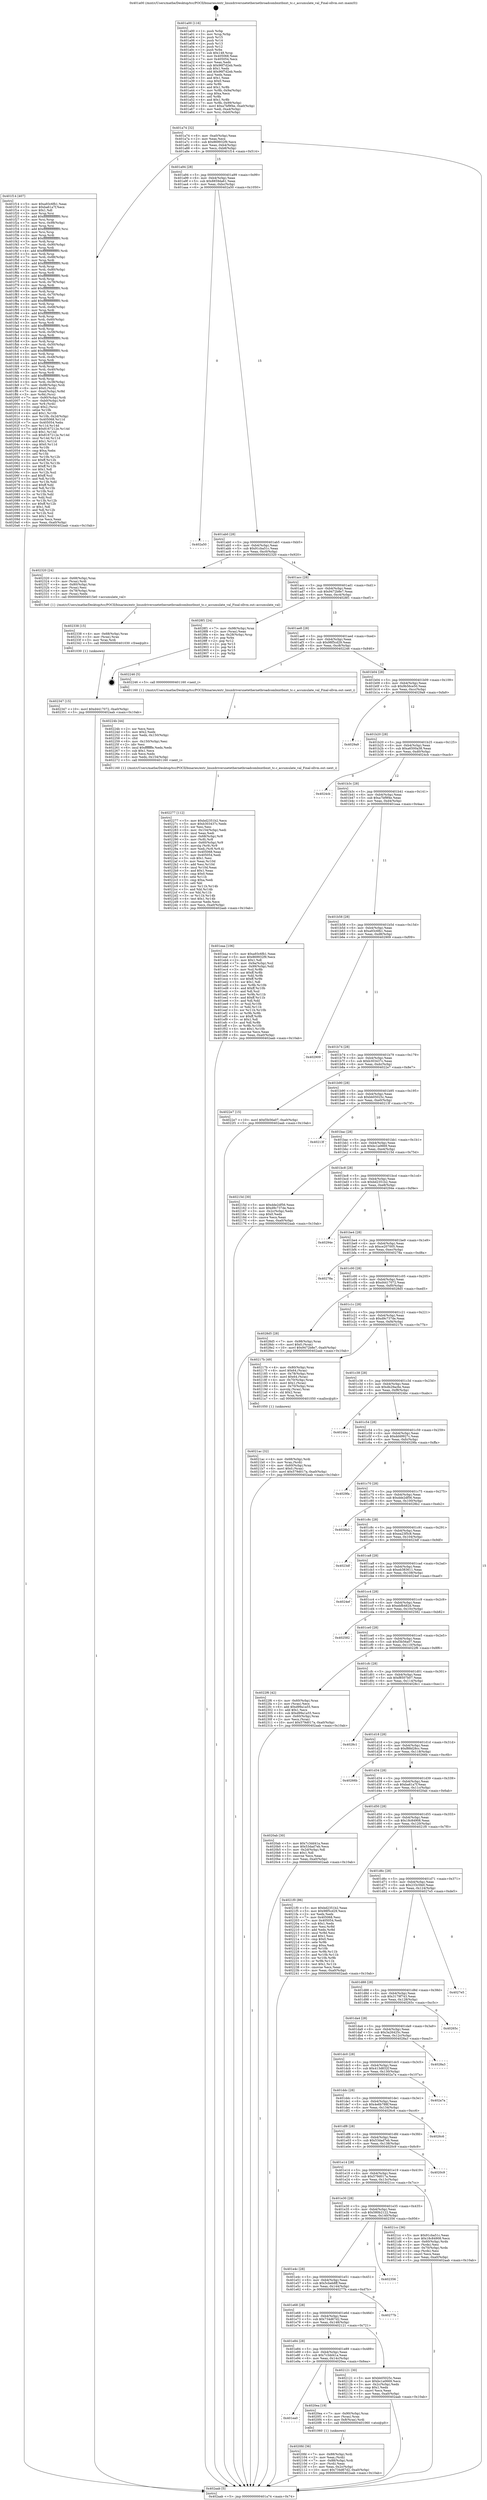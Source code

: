 digraph "0x401a00" {
  label = "0x401a00 (/mnt/c/Users/mathe/Desktop/tcc/POCII/binaries/extr_linuxdriversnetethernetbroadcombnxtbnxt_tc.c_accumulate_val_Final-ollvm.out::main(0))"
  labelloc = "t"
  node[shape=record]

  Entry [label="",width=0.3,height=0.3,shape=circle,fillcolor=black,style=filled]
  "0x401a74" [label="{
     0x401a74 [32]\l
     | [instrs]\l
     &nbsp;&nbsp;0x401a74 \<+6\>: mov -0xa0(%rbp),%eax\l
     &nbsp;&nbsp;0x401a7a \<+2\>: mov %eax,%ecx\l
     &nbsp;&nbsp;0x401a7c \<+6\>: sub $0x869932f9,%ecx\l
     &nbsp;&nbsp;0x401a82 \<+6\>: mov %eax,-0xb4(%rbp)\l
     &nbsp;&nbsp;0x401a88 \<+6\>: mov %ecx,-0xb8(%rbp)\l
     &nbsp;&nbsp;0x401a8e \<+6\>: je 0000000000401f14 \<main+0x514\>\l
  }"]
  "0x401f14" [label="{
     0x401f14 [407]\l
     | [instrs]\l
     &nbsp;&nbsp;0x401f14 \<+5\>: mov $0xa93c6fb1,%eax\l
     &nbsp;&nbsp;0x401f19 \<+5\>: mov $0xba61a7f,%ecx\l
     &nbsp;&nbsp;0x401f1e \<+2\>: mov $0x1,%dl\l
     &nbsp;&nbsp;0x401f20 \<+3\>: mov %rsp,%rsi\l
     &nbsp;&nbsp;0x401f23 \<+4\>: add $0xfffffffffffffff0,%rsi\l
     &nbsp;&nbsp;0x401f27 \<+3\>: mov %rsi,%rsp\l
     &nbsp;&nbsp;0x401f2a \<+7\>: mov %rsi,-0x98(%rbp)\l
     &nbsp;&nbsp;0x401f31 \<+3\>: mov %rsp,%rsi\l
     &nbsp;&nbsp;0x401f34 \<+4\>: add $0xfffffffffffffff0,%rsi\l
     &nbsp;&nbsp;0x401f38 \<+3\>: mov %rsi,%rsp\l
     &nbsp;&nbsp;0x401f3b \<+3\>: mov %rsp,%rdi\l
     &nbsp;&nbsp;0x401f3e \<+4\>: add $0xfffffffffffffff0,%rdi\l
     &nbsp;&nbsp;0x401f42 \<+3\>: mov %rdi,%rsp\l
     &nbsp;&nbsp;0x401f45 \<+7\>: mov %rdi,-0x90(%rbp)\l
     &nbsp;&nbsp;0x401f4c \<+3\>: mov %rsp,%rdi\l
     &nbsp;&nbsp;0x401f4f \<+4\>: add $0xfffffffffffffff0,%rdi\l
     &nbsp;&nbsp;0x401f53 \<+3\>: mov %rdi,%rsp\l
     &nbsp;&nbsp;0x401f56 \<+7\>: mov %rdi,-0x88(%rbp)\l
     &nbsp;&nbsp;0x401f5d \<+3\>: mov %rsp,%rdi\l
     &nbsp;&nbsp;0x401f60 \<+4\>: add $0xfffffffffffffff0,%rdi\l
     &nbsp;&nbsp;0x401f64 \<+3\>: mov %rdi,%rsp\l
     &nbsp;&nbsp;0x401f67 \<+4\>: mov %rdi,-0x80(%rbp)\l
     &nbsp;&nbsp;0x401f6b \<+3\>: mov %rsp,%rdi\l
     &nbsp;&nbsp;0x401f6e \<+4\>: add $0xfffffffffffffff0,%rdi\l
     &nbsp;&nbsp;0x401f72 \<+3\>: mov %rdi,%rsp\l
     &nbsp;&nbsp;0x401f75 \<+4\>: mov %rdi,-0x78(%rbp)\l
     &nbsp;&nbsp;0x401f79 \<+3\>: mov %rsp,%rdi\l
     &nbsp;&nbsp;0x401f7c \<+4\>: add $0xfffffffffffffff0,%rdi\l
     &nbsp;&nbsp;0x401f80 \<+3\>: mov %rdi,%rsp\l
     &nbsp;&nbsp;0x401f83 \<+4\>: mov %rdi,-0x70(%rbp)\l
     &nbsp;&nbsp;0x401f87 \<+3\>: mov %rsp,%rdi\l
     &nbsp;&nbsp;0x401f8a \<+4\>: add $0xfffffffffffffff0,%rdi\l
     &nbsp;&nbsp;0x401f8e \<+3\>: mov %rdi,%rsp\l
     &nbsp;&nbsp;0x401f91 \<+4\>: mov %rdi,-0x68(%rbp)\l
     &nbsp;&nbsp;0x401f95 \<+3\>: mov %rsp,%rdi\l
     &nbsp;&nbsp;0x401f98 \<+4\>: add $0xfffffffffffffff0,%rdi\l
     &nbsp;&nbsp;0x401f9c \<+3\>: mov %rdi,%rsp\l
     &nbsp;&nbsp;0x401f9f \<+4\>: mov %rdi,-0x60(%rbp)\l
     &nbsp;&nbsp;0x401fa3 \<+3\>: mov %rsp,%rdi\l
     &nbsp;&nbsp;0x401fa6 \<+4\>: add $0xfffffffffffffff0,%rdi\l
     &nbsp;&nbsp;0x401faa \<+3\>: mov %rdi,%rsp\l
     &nbsp;&nbsp;0x401fad \<+4\>: mov %rdi,-0x58(%rbp)\l
     &nbsp;&nbsp;0x401fb1 \<+3\>: mov %rsp,%rdi\l
     &nbsp;&nbsp;0x401fb4 \<+4\>: add $0xfffffffffffffff0,%rdi\l
     &nbsp;&nbsp;0x401fb8 \<+3\>: mov %rdi,%rsp\l
     &nbsp;&nbsp;0x401fbb \<+4\>: mov %rdi,-0x50(%rbp)\l
     &nbsp;&nbsp;0x401fbf \<+3\>: mov %rsp,%rdi\l
     &nbsp;&nbsp;0x401fc2 \<+4\>: add $0xfffffffffffffff0,%rdi\l
     &nbsp;&nbsp;0x401fc6 \<+3\>: mov %rdi,%rsp\l
     &nbsp;&nbsp;0x401fc9 \<+4\>: mov %rdi,-0x48(%rbp)\l
     &nbsp;&nbsp;0x401fcd \<+3\>: mov %rsp,%rdi\l
     &nbsp;&nbsp;0x401fd0 \<+4\>: add $0xfffffffffffffff0,%rdi\l
     &nbsp;&nbsp;0x401fd4 \<+3\>: mov %rdi,%rsp\l
     &nbsp;&nbsp;0x401fd7 \<+4\>: mov %rdi,-0x40(%rbp)\l
     &nbsp;&nbsp;0x401fdb \<+3\>: mov %rsp,%rdi\l
     &nbsp;&nbsp;0x401fde \<+4\>: add $0xfffffffffffffff0,%rdi\l
     &nbsp;&nbsp;0x401fe2 \<+3\>: mov %rdi,%rsp\l
     &nbsp;&nbsp;0x401fe5 \<+4\>: mov %rdi,-0x38(%rbp)\l
     &nbsp;&nbsp;0x401fe9 \<+7\>: mov -0x98(%rbp),%rdi\l
     &nbsp;&nbsp;0x401ff0 \<+6\>: movl $0x0,(%rdi)\l
     &nbsp;&nbsp;0x401ff6 \<+7\>: mov -0xa4(%rbp),%r8d\l
     &nbsp;&nbsp;0x401ffd \<+3\>: mov %r8d,(%rsi)\l
     &nbsp;&nbsp;0x402000 \<+7\>: mov -0x90(%rbp),%rdi\l
     &nbsp;&nbsp;0x402007 \<+7\>: mov -0xb0(%rbp),%r9\l
     &nbsp;&nbsp;0x40200e \<+3\>: mov %r9,(%rdi)\l
     &nbsp;&nbsp;0x402011 \<+3\>: cmpl $0x2,(%rsi)\l
     &nbsp;&nbsp;0x402014 \<+4\>: setne %r10b\l
     &nbsp;&nbsp;0x402018 \<+4\>: and $0x1,%r10b\l
     &nbsp;&nbsp;0x40201c \<+4\>: mov %r10b,-0x2d(%rbp)\l
     &nbsp;&nbsp;0x402020 \<+8\>: mov 0x405068,%r11d\l
     &nbsp;&nbsp;0x402028 \<+7\>: mov 0x405054,%ebx\l
     &nbsp;&nbsp;0x40202f \<+3\>: mov %r11d,%r14d\l
     &nbsp;&nbsp;0x402032 \<+7\>: add $0x8167212e,%r14d\l
     &nbsp;&nbsp;0x402039 \<+4\>: sub $0x1,%r14d\l
     &nbsp;&nbsp;0x40203d \<+7\>: sub $0x8167212e,%r14d\l
     &nbsp;&nbsp;0x402044 \<+4\>: imul %r14d,%r11d\l
     &nbsp;&nbsp;0x402048 \<+4\>: and $0x1,%r11d\l
     &nbsp;&nbsp;0x40204c \<+4\>: cmp $0x0,%r11d\l
     &nbsp;&nbsp;0x402050 \<+4\>: sete %r10b\l
     &nbsp;&nbsp;0x402054 \<+3\>: cmp $0xa,%ebx\l
     &nbsp;&nbsp;0x402057 \<+4\>: setl %r15b\l
     &nbsp;&nbsp;0x40205b \<+3\>: mov %r10b,%r12b\l
     &nbsp;&nbsp;0x40205e \<+4\>: xor $0xff,%r12b\l
     &nbsp;&nbsp;0x402062 \<+3\>: mov %r15b,%r13b\l
     &nbsp;&nbsp;0x402065 \<+4\>: xor $0xff,%r13b\l
     &nbsp;&nbsp;0x402069 \<+3\>: xor $0x1,%dl\l
     &nbsp;&nbsp;0x40206c \<+3\>: mov %r12b,%sil\l
     &nbsp;&nbsp;0x40206f \<+4\>: and $0xff,%sil\l
     &nbsp;&nbsp;0x402073 \<+3\>: and %dl,%r10b\l
     &nbsp;&nbsp;0x402076 \<+3\>: mov %r13b,%dil\l
     &nbsp;&nbsp;0x402079 \<+4\>: and $0xff,%dil\l
     &nbsp;&nbsp;0x40207d \<+3\>: and %dl,%r15b\l
     &nbsp;&nbsp;0x402080 \<+3\>: or %r10b,%sil\l
     &nbsp;&nbsp;0x402083 \<+3\>: or %r15b,%dil\l
     &nbsp;&nbsp;0x402086 \<+3\>: xor %dil,%sil\l
     &nbsp;&nbsp;0x402089 \<+3\>: or %r13b,%r12b\l
     &nbsp;&nbsp;0x40208c \<+4\>: xor $0xff,%r12b\l
     &nbsp;&nbsp;0x402090 \<+3\>: or $0x1,%dl\l
     &nbsp;&nbsp;0x402093 \<+3\>: and %dl,%r12b\l
     &nbsp;&nbsp;0x402096 \<+3\>: or %r12b,%sil\l
     &nbsp;&nbsp;0x402099 \<+4\>: test $0x1,%sil\l
     &nbsp;&nbsp;0x40209d \<+3\>: cmovne %ecx,%eax\l
     &nbsp;&nbsp;0x4020a0 \<+6\>: mov %eax,-0xa0(%rbp)\l
     &nbsp;&nbsp;0x4020a6 \<+5\>: jmp 0000000000402aab \<main+0x10ab\>\l
  }"]
  "0x401a94" [label="{
     0x401a94 [28]\l
     | [instrs]\l
     &nbsp;&nbsp;0x401a94 \<+5\>: jmp 0000000000401a99 \<main+0x99\>\l
     &nbsp;&nbsp;0x401a99 \<+6\>: mov -0xb4(%rbp),%eax\l
     &nbsp;&nbsp;0x401a9f \<+5\>: sub $0x8859da61,%eax\l
     &nbsp;&nbsp;0x401aa4 \<+6\>: mov %eax,-0xbc(%rbp)\l
     &nbsp;&nbsp;0x401aaa \<+6\>: je 0000000000402a50 \<main+0x1050\>\l
  }"]
  Exit [label="",width=0.3,height=0.3,shape=circle,fillcolor=black,style=filled,peripheries=2]
  "0x402a50" [label="{
     0x402a50\l
  }", style=dashed]
  "0x401ab0" [label="{
     0x401ab0 [28]\l
     | [instrs]\l
     &nbsp;&nbsp;0x401ab0 \<+5\>: jmp 0000000000401ab5 \<main+0xb5\>\l
     &nbsp;&nbsp;0x401ab5 \<+6\>: mov -0xb4(%rbp),%eax\l
     &nbsp;&nbsp;0x401abb \<+5\>: sub $0x91cba51c,%eax\l
     &nbsp;&nbsp;0x401ac0 \<+6\>: mov %eax,-0xc0(%rbp)\l
     &nbsp;&nbsp;0x401ac6 \<+6\>: je 0000000000402320 \<main+0x920\>\l
  }"]
  "0x402347" [label="{
     0x402347 [15]\l
     | [instrs]\l
     &nbsp;&nbsp;0x402347 \<+10\>: movl $0xd4417072,-0xa0(%rbp)\l
     &nbsp;&nbsp;0x402351 \<+5\>: jmp 0000000000402aab \<main+0x10ab\>\l
  }"]
  "0x402320" [label="{
     0x402320 [24]\l
     | [instrs]\l
     &nbsp;&nbsp;0x402320 \<+4\>: mov -0x68(%rbp),%rax\l
     &nbsp;&nbsp;0x402324 \<+3\>: mov (%rax),%rdi\l
     &nbsp;&nbsp;0x402327 \<+4\>: mov -0x80(%rbp),%rax\l
     &nbsp;&nbsp;0x40232b \<+2\>: mov (%rax),%esi\l
     &nbsp;&nbsp;0x40232d \<+4\>: mov -0x78(%rbp),%rax\l
     &nbsp;&nbsp;0x402331 \<+2\>: mov (%rax),%edx\l
     &nbsp;&nbsp;0x402333 \<+5\>: call 00000000004015e0 \<accumulate_val\>\l
     | [calls]\l
     &nbsp;&nbsp;0x4015e0 \{1\} (/mnt/c/Users/mathe/Desktop/tcc/POCII/binaries/extr_linuxdriversnetethernetbroadcombnxtbnxt_tc.c_accumulate_val_Final-ollvm.out::accumulate_val)\l
  }"]
  "0x401acc" [label="{
     0x401acc [28]\l
     | [instrs]\l
     &nbsp;&nbsp;0x401acc \<+5\>: jmp 0000000000401ad1 \<main+0xd1\>\l
     &nbsp;&nbsp;0x401ad1 \<+6\>: mov -0xb4(%rbp),%eax\l
     &nbsp;&nbsp;0x401ad7 \<+5\>: sub $0x9472b8e7,%eax\l
     &nbsp;&nbsp;0x401adc \<+6\>: mov %eax,-0xc4(%rbp)\l
     &nbsp;&nbsp;0x401ae2 \<+6\>: je 00000000004028f1 \<main+0xef1\>\l
  }"]
  "0x402338" [label="{
     0x402338 [15]\l
     | [instrs]\l
     &nbsp;&nbsp;0x402338 \<+4\>: mov -0x68(%rbp),%rax\l
     &nbsp;&nbsp;0x40233c \<+3\>: mov (%rax),%rax\l
     &nbsp;&nbsp;0x40233f \<+3\>: mov %rax,%rdi\l
     &nbsp;&nbsp;0x402342 \<+5\>: call 0000000000401030 \<free@plt\>\l
     | [calls]\l
     &nbsp;&nbsp;0x401030 \{1\} (unknown)\l
  }"]
  "0x4028f1" [label="{
     0x4028f1 [24]\l
     | [instrs]\l
     &nbsp;&nbsp;0x4028f1 \<+7\>: mov -0x98(%rbp),%rax\l
     &nbsp;&nbsp;0x4028f8 \<+2\>: mov (%rax),%eax\l
     &nbsp;&nbsp;0x4028fa \<+4\>: lea -0x28(%rbp),%rsp\l
     &nbsp;&nbsp;0x4028fe \<+1\>: pop %rbx\l
     &nbsp;&nbsp;0x4028ff \<+2\>: pop %r12\l
     &nbsp;&nbsp;0x402901 \<+2\>: pop %r13\l
     &nbsp;&nbsp;0x402903 \<+2\>: pop %r14\l
     &nbsp;&nbsp;0x402905 \<+2\>: pop %r15\l
     &nbsp;&nbsp;0x402907 \<+1\>: pop %rbp\l
     &nbsp;&nbsp;0x402908 \<+1\>: ret\l
  }"]
  "0x401ae8" [label="{
     0x401ae8 [28]\l
     | [instrs]\l
     &nbsp;&nbsp;0x401ae8 \<+5\>: jmp 0000000000401aed \<main+0xed\>\l
     &nbsp;&nbsp;0x401aed \<+6\>: mov -0xb4(%rbp),%eax\l
     &nbsp;&nbsp;0x401af3 \<+5\>: sub $0x98f5cd29,%eax\l
     &nbsp;&nbsp;0x401af8 \<+6\>: mov %eax,-0xc8(%rbp)\l
     &nbsp;&nbsp;0x401afe \<+6\>: je 0000000000402246 \<main+0x846\>\l
  }"]
  "0x402277" [label="{
     0x402277 [112]\l
     | [instrs]\l
     &nbsp;&nbsp;0x402277 \<+5\>: mov $0xbd2351b2,%ecx\l
     &nbsp;&nbsp;0x40227c \<+5\>: mov $0xb303437c,%edx\l
     &nbsp;&nbsp;0x402281 \<+2\>: xor %esi,%esi\l
     &nbsp;&nbsp;0x402283 \<+6\>: mov -0x154(%rbp),%edi\l
     &nbsp;&nbsp;0x402289 \<+3\>: imul %eax,%edi\l
     &nbsp;&nbsp;0x40228c \<+4\>: mov -0x68(%rbp),%r8\l
     &nbsp;&nbsp;0x402290 \<+3\>: mov (%r8),%r8\l
     &nbsp;&nbsp;0x402293 \<+4\>: mov -0x60(%rbp),%r9\l
     &nbsp;&nbsp;0x402297 \<+3\>: movslq (%r9),%r9\l
     &nbsp;&nbsp;0x40229a \<+4\>: mov %edi,(%r8,%r9,4)\l
     &nbsp;&nbsp;0x40229e \<+7\>: mov 0x405068,%eax\l
     &nbsp;&nbsp;0x4022a5 \<+7\>: mov 0x405054,%edi\l
     &nbsp;&nbsp;0x4022ac \<+3\>: sub $0x1,%esi\l
     &nbsp;&nbsp;0x4022af \<+3\>: mov %eax,%r10d\l
     &nbsp;&nbsp;0x4022b2 \<+3\>: add %esi,%r10d\l
     &nbsp;&nbsp;0x4022b5 \<+4\>: imul %r10d,%eax\l
     &nbsp;&nbsp;0x4022b9 \<+3\>: and $0x1,%eax\l
     &nbsp;&nbsp;0x4022bc \<+3\>: cmp $0x0,%eax\l
     &nbsp;&nbsp;0x4022bf \<+4\>: sete %r11b\l
     &nbsp;&nbsp;0x4022c3 \<+3\>: cmp $0xa,%edi\l
     &nbsp;&nbsp;0x4022c6 \<+3\>: setl %bl\l
     &nbsp;&nbsp;0x4022c9 \<+3\>: mov %r11b,%r14b\l
     &nbsp;&nbsp;0x4022cc \<+3\>: and %bl,%r14b\l
     &nbsp;&nbsp;0x4022cf \<+3\>: xor %bl,%r11b\l
     &nbsp;&nbsp;0x4022d2 \<+3\>: or %r11b,%r14b\l
     &nbsp;&nbsp;0x4022d5 \<+4\>: test $0x1,%r14b\l
     &nbsp;&nbsp;0x4022d9 \<+3\>: cmovne %edx,%ecx\l
     &nbsp;&nbsp;0x4022dc \<+6\>: mov %ecx,-0xa0(%rbp)\l
     &nbsp;&nbsp;0x4022e2 \<+5\>: jmp 0000000000402aab \<main+0x10ab\>\l
  }"]
  "0x402246" [label="{
     0x402246 [5]\l
     | [instrs]\l
     &nbsp;&nbsp;0x402246 \<+5\>: call 0000000000401160 \<next_i\>\l
     | [calls]\l
     &nbsp;&nbsp;0x401160 \{1\} (/mnt/c/Users/mathe/Desktop/tcc/POCII/binaries/extr_linuxdriversnetethernetbroadcombnxtbnxt_tc.c_accumulate_val_Final-ollvm.out::next_i)\l
  }"]
  "0x401b04" [label="{
     0x401b04 [28]\l
     | [instrs]\l
     &nbsp;&nbsp;0x401b04 \<+5\>: jmp 0000000000401b09 \<main+0x109\>\l
     &nbsp;&nbsp;0x401b09 \<+6\>: mov -0xb4(%rbp),%eax\l
     &nbsp;&nbsp;0x401b0f \<+5\>: sub $0x9b56ce50,%eax\l
     &nbsp;&nbsp;0x401b14 \<+6\>: mov %eax,-0xcc(%rbp)\l
     &nbsp;&nbsp;0x401b1a \<+6\>: je 00000000004029a9 \<main+0xfa9\>\l
  }"]
  "0x40224b" [label="{
     0x40224b [44]\l
     | [instrs]\l
     &nbsp;&nbsp;0x40224b \<+2\>: xor %ecx,%ecx\l
     &nbsp;&nbsp;0x40224d \<+5\>: mov $0x2,%edx\l
     &nbsp;&nbsp;0x402252 \<+6\>: mov %edx,-0x150(%rbp)\l
     &nbsp;&nbsp;0x402258 \<+1\>: cltd\l
     &nbsp;&nbsp;0x402259 \<+6\>: mov -0x150(%rbp),%esi\l
     &nbsp;&nbsp;0x40225f \<+2\>: idiv %esi\l
     &nbsp;&nbsp;0x402261 \<+6\>: imul $0xfffffffe,%edx,%edx\l
     &nbsp;&nbsp;0x402267 \<+3\>: sub $0x1,%ecx\l
     &nbsp;&nbsp;0x40226a \<+2\>: sub %ecx,%edx\l
     &nbsp;&nbsp;0x40226c \<+6\>: mov %edx,-0x154(%rbp)\l
     &nbsp;&nbsp;0x402272 \<+5\>: call 0000000000401160 \<next_i\>\l
     | [calls]\l
     &nbsp;&nbsp;0x401160 \{1\} (/mnt/c/Users/mathe/Desktop/tcc/POCII/binaries/extr_linuxdriversnetethernetbroadcombnxtbnxt_tc.c_accumulate_val_Final-ollvm.out::next_i)\l
  }"]
  "0x4029a9" [label="{
     0x4029a9\l
  }", style=dashed]
  "0x401b20" [label="{
     0x401b20 [28]\l
     | [instrs]\l
     &nbsp;&nbsp;0x401b20 \<+5\>: jmp 0000000000401b25 \<main+0x125\>\l
     &nbsp;&nbsp;0x401b25 \<+6\>: mov -0xb4(%rbp),%eax\l
     &nbsp;&nbsp;0x401b2b \<+5\>: sub $0xa6500a38,%eax\l
     &nbsp;&nbsp;0x401b30 \<+6\>: mov %eax,-0xd0(%rbp)\l
     &nbsp;&nbsp;0x401b36 \<+6\>: je 00000000004024cb \<main+0xacb\>\l
  }"]
  "0x4021ac" [label="{
     0x4021ac [32]\l
     | [instrs]\l
     &nbsp;&nbsp;0x4021ac \<+4\>: mov -0x68(%rbp),%rdi\l
     &nbsp;&nbsp;0x4021b0 \<+3\>: mov %rax,(%rdi)\l
     &nbsp;&nbsp;0x4021b3 \<+4\>: mov -0x60(%rbp),%rax\l
     &nbsp;&nbsp;0x4021b7 \<+6\>: movl $0x0,(%rax)\l
     &nbsp;&nbsp;0x4021bd \<+10\>: movl $0x579d017a,-0xa0(%rbp)\l
     &nbsp;&nbsp;0x4021c7 \<+5\>: jmp 0000000000402aab \<main+0x10ab\>\l
  }"]
  "0x4024cb" [label="{
     0x4024cb\l
  }", style=dashed]
  "0x401b3c" [label="{
     0x401b3c [28]\l
     | [instrs]\l
     &nbsp;&nbsp;0x401b3c \<+5\>: jmp 0000000000401b41 \<main+0x141\>\l
     &nbsp;&nbsp;0x401b41 \<+6\>: mov -0xb4(%rbp),%eax\l
     &nbsp;&nbsp;0x401b47 \<+5\>: sub $0xa7bf9f4e,%eax\l
     &nbsp;&nbsp;0x401b4c \<+6\>: mov %eax,-0xd4(%rbp)\l
     &nbsp;&nbsp;0x401b52 \<+6\>: je 0000000000401eaa \<main+0x4aa\>\l
  }"]
  "0x4020fd" [label="{
     0x4020fd [36]\l
     | [instrs]\l
     &nbsp;&nbsp;0x4020fd \<+7\>: mov -0x88(%rbp),%rdi\l
     &nbsp;&nbsp;0x402104 \<+2\>: mov %eax,(%rdi)\l
     &nbsp;&nbsp;0x402106 \<+7\>: mov -0x88(%rbp),%rdi\l
     &nbsp;&nbsp;0x40210d \<+2\>: mov (%rdi),%eax\l
     &nbsp;&nbsp;0x40210f \<+3\>: mov %eax,-0x2c(%rbp)\l
     &nbsp;&nbsp;0x402112 \<+10\>: movl $0x734d67d2,-0xa0(%rbp)\l
     &nbsp;&nbsp;0x40211c \<+5\>: jmp 0000000000402aab \<main+0x10ab\>\l
  }"]
  "0x401eaa" [label="{
     0x401eaa [106]\l
     | [instrs]\l
     &nbsp;&nbsp;0x401eaa \<+5\>: mov $0xa93c6fb1,%eax\l
     &nbsp;&nbsp;0x401eaf \<+5\>: mov $0x869932f9,%ecx\l
     &nbsp;&nbsp;0x401eb4 \<+2\>: mov $0x1,%dl\l
     &nbsp;&nbsp;0x401eb6 \<+7\>: mov -0x9a(%rbp),%sil\l
     &nbsp;&nbsp;0x401ebd \<+7\>: mov -0x99(%rbp),%dil\l
     &nbsp;&nbsp;0x401ec4 \<+3\>: mov %sil,%r8b\l
     &nbsp;&nbsp;0x401ec7 \<+4\>: xor $0xff,%r8b\l
     &nbsp;&nbsp;0x401ecb \<+3\>: mov %dil,%r9b\l
     &nbsp;&nbsp;0x401ece \<+4\>: xor $0xff,%r9b\l
     &nbsp;&nbsp;0x401ed2 \<+3\>: xor $0x1,%dl\l
     &nbsp;&nbsp;0x401ed5 \<+3\>: mov %r8b,%r10b\l
     &nbsp;&nbsp;0x401ed8 \<+4\>: and $0xff,%r10b\l
     &nbsp;&nbsp;0x401edc \<+3\>: and %dl,%sil\l
     &nbsp;&nbsp;0x401edf \<+3\>: mov %r9b,%r11b\l
     &nbsp;&nbsp;0x401ee2 \<+4\>: and $0xff,%r11b\l
     &nbsp;&nbsp;0x401ee6 \<+3\>: and %dl,%dil\l
     &nbsp;&nbsp;0x401ee9 \<+3\>: or %sil,%r10b\l
     &nbsp;&nbsp;0x401eec \<+3\>: or %dil,%r11b\l
     &nbsp;&nbsp;0x401eef \<+3\>: xor %r11b,%r10b\l
     &nbsp;&nbsp;0x401ef2 \<+3\>: or %r9b,%r8b\l
     &nbsp;&nbsp;0x401ef5 \<+4\>: xor $0xff,%r8b\l
     &nbsp;&nbsp;0x401ef9 \<+3\>: or $0x1,%dl\l
     &nbsp;&nbsp;0x401efc \<+3\>: and %dl,%r8b\l
     &nbsp;&nbsp;0x401eff \<+3\>: or %r8b,%r10b\l
     &nbsp;&nbsp;0x401f02 \<+4\>: test $0x1,%r10b\l
     &nbsp;&nbsp;0x401f06 \<+3\>: cmovne %ecx,%eax\l
     &nbsp;&nbsp;0x401f09 \<+6\>: mov %eax,-0xa0(%rbp)\l
     &nbsp;&nbsp;0x401f0f \<+5\>: jmp 0000000000402aab \<main+0x10ab\>\l
  }"]
  "0x401b58" [label="{
     0x401b58 [28]\l
     | [instrs]\l
     &nbsp;&nbsp;0x401b58 \<+5\>: jmp 0000000000401b5d \<main+0x15d\>\l
     &nbsp;&nbsp;0x401b5d \<+6\>: mov -0xb4(%rbp),%eax\l
     &nbsp;&nbsp;0x401b63 \<+5\>: sub $0xa93c6fb1,%eax\l
     &nbsp;&nbsp;0x401b68 \<+6\>: mov %eax,-0xd8(%rbp)\l
     &nbsp;&nbsp;0x401b6e \<+6\>: je 0000000000402909 \<main+0xf09\>\l
  }"]
  "0x402aab" [label="{
     0x402aab [5]\l
     | [instrs]\l
     &nbsp;&nbsp;0x402aab \<+5\>: jmp 0000000000401a74 \<main+0x74\>\l
  }"]
  "0x401a00" [label="{
     0x401a00 [116]\l
     | [instrs]\l
     &nbsp;&nbsp;0x401a00 \<+1\>: push %rbp\l
     &nbsp;&nbsp;0x401a01 \<+3\>: mov %rsp,%rbp\l
     &nbsp;&nbsp;0x401a04 \<+2\>: push %r15\l
     &nbsp;&nbsp;0x401a06 \<+2\>: push %r14\l
     &nbsp;&nbsp;0x401a08 \<+2\>: push %r13\l
     &nbsp;&nbsp;0x401a0a \<+2\>: push %r12\l
     &nbsp;&nbsp;0x401a0c \<+1\>: push %rbx\l
     &nbsp;&nbsp;0x401a0d \<+7\>: sub $0x148,%rsp\l
     &nbsp;&nbsp;0x401a14 \<+7\>: mov 0x405068,%eax\l
     &nbsp;&nbsp;0x401a1b \<+7\>: mov 0x405054,%ecx\l
     &nbsp;&nbsp;0x401a22 \<+2\>: mov %eax,%edx\l
     &nbsp;&nbsp;0x401a24 \<+6\>: sub $0x96f7d2eb,%edx\l
     &nbsp;&nbsp;0x401a2a \<+3\>: sub $0x1,%edx\l
     &nbsp;&nbsp;0x401a2d \<+6\>: add $0x96f7d2eb,%edx\l
     &nbsp;&nbsp;0x401a33 \<+3\>: imul %edx,%eax\l
     &nbsp;&nbsp;0x401a36 \<+3\>: and $0x1,%eax\l
     &nbsp;&nbsp;0x401a39 \<+3\>: cmp $0x0,%eax\l
     &nbsp;&nbsp;0x401a3c \<+4\>: sete %r8b\l
     &nbsp;&nbsp;0x401a40 \<+4\>: and $0x1,%r8b\l
     &nbsp;&nbsp;0x401a44 \<+7\>: mov %r8b,-0x9a(%rbp)\l
     &nbsp;&nbsp;0x401a4b \<+3\>: cmp $0xa,%ecx\l
     &nbsp;&nbsp;0x401a4e \<+4\>: setl %r8b\l
     &nbsp;&nbsp;0x401a52 \<+4\>: and $0x1,%r8b\l
     &nbsp;&nbsp;0x401a56 \<+7\>: mov %r8b,-0x99(%rbp)\l
     &nbsp;&nbsp;0x401a5d \<+10\>: movl $0xa7bf9f4e,-0xa0(%rbp)\l
     &nbsp;&nbsp;0x401a67 \<+6\>: mov %edi,-0xa4(%rbp)\l
     &nbsp;&nbsp;0x401a6d \<+7\>: mov %rsi,-0xb0(%rbp)\l
  }"]
  "0x401ea0" [label="{
     0x401ea0\l
  }", style=dashed]
  "0x4020ea" [label="{
     0x4020ea [19]\l
     | [instrs]\l
     &nbsp;&nbsp;0x4020ea \<+7\>: mov -0x90(%rbp),%rax\l
     &nbsp;&nbsp;0x4020f1 \<+3\>: mov (%rax),%rax\l
     &nbsp;&nbsp;0x4020f4 \<+4\>: mov 0x8(%rax),%rdi\l
     &nbsp;&nbsp;0x4020f8 \<+5\>: call 0000000000401060 \<atoi@plt\>\l
     | [calls]\l
     &nbsp;&nbsp;0x401060 \{1\} (unknown)\l
  }"]
  "0x402909" [label="{
     0x402909\l
  }", style=dashed]
  "0x401b74" [label="{
     0x401b74 [28]\l
     | [instrs]\l
     &nbsp;&nbsp;0x401b74 \<+5\>: jmp 0000000000401b79 \<main+0x179\>\l
     &nbsp;&nbsp;0x401b79 \<+6\>: mov -0xb4(%rbp),%eax\l
     &nbsp;&nbsp;0x401b7f \<+5\>: sub $0xb303437c,%eax\l
     &nbsp;&nbsp;0x401b84 \<+6\>: mov %eax,-0xdc(%rbp)\l
     &nbsp;&nbsp;0x401b8a \<+6\>: je 00000000004022e7 \<main+0x8e7\>\l
  }"]
  "0x401e84" [label="{
     0x401e84 [28]\l
     | [instrs]\l
     &nbsp;&nbsp;0x401e84 \<+5\>: jmp 0000000000401e89 \<main+0x489\>\l
     &nbsp;&nbsp;0x401e89 \<+6\>: mov -0xb4(%rbp),%eax\l
     &nbsp;&nbsp;0x401e8f \<+5\>: sub $0x7c3dd41a,%eax\l
     &nbsp;&nbsp;0x401e94 \<+6\>: mov %eax,-0x14c(%rbp)\l
     &nbsp;&nbsp;0x401e9a \<+6\>: je 00000000004020ea \<main+0x6ea\>\l
  }"]
  "0x4022e7" [label="{
     0x4022e7 [15]\l
     | [instrs]\l
     &nbsp;&nbsp;0x4022e7 \<+10\>: movl $0xf3b56a07,-0xa0(%rbp)\l
     &nbsp;&nbsp;0x4022f1 \<+5\>: jmp 0000000000402aab \<main+0x10ab\>\l
  }"]
  "0x401b90" [label="{
     0x401b90 [28]\l
     | [instrs]\l
     &nbsp;&nbsp;0x401b90 \<+5\>: jmp 0000000000401b95 \<main+0x195\>\l
     &nbsp;&nbsp;0x401b95 \<+6\>: mov -0xb4(%rbp),%eax\l
     &nbsp;&nbsp;0x401b9b \<+5\>: sub $0xbb05025c,%eax\l
     &nbsp;&nbsp;0x401ba0 \<+6\>: mov %eax,-0xe0(%rbp)\l
     &nbsp;&nbsp;0x401ba6 \<+6\>: je 000000000040213f \<main+0x73f\>\l
  }"]
  "0x402121" [label="{
     0x402121 [30]\l
     | [instrs]\l
     &nbsp;&nbsp;0x402121 \<+5\>: mov $0xbb05025c,%eax\l
     &nbsp;&nbsp;0x402126 \<+5\>: mov $0xbc1a0669,%ecx\l
     &nbsp;&nbsp;0x40212b \<+3\>: mov -0x2c(%rbp),%edx\l
     &nbsp;&nbsp;0x40212e \<+3\>: cmp $0x1,%edx\l
     &nbsp;&nbsp;0x402131 \<+3\>: cmovl %ecx,%eax\l
     &nbsp;&nbsp;0x402134 \<+6\>: mov %eax,-0xa0(%rbp)\l
     &nbsp;&nbsp;0x40213a \<+5\>: jmp 0000000000402aab \<main+0x10ab\>\l
  }"]
  "0x40213f" [label="{
     0x40213f\l
  }", style=dashed]
  "0x401bac" [label="{
     0x401bac [28]\l
     | [instrs]\l
     &nbsp;&nbsp;0x401bac \<+5\>: jmp 0000000000401bb1 \<main+0x1b1\>\l
     &nbsp;&nbsp;0x401bb1 \<+6\>: mov -0xb4(%rbp),%eax\l
     &nbsp;&nbsp;0x401bb7 \<+5\>: sub $0xbc1a0669,%eax\l
     &nbsp;&nbsp;0x401bbc \<+6\>: mov %eax,-0xe4(%rbp)\l
     &nbsp;&nbsp;0x401bc2 \<+6\>: je 000000000040215d \<main+0x75d\>\l
  }"]
  "0x401e68" [label="{
     0x401e68 [28]\l
     | [instrs]\l
     &nbsp;&nbsp;0x401e68 \<+5\>: jmp 0000000000401e6d \<main+0x46d\>\l
     &nbsp;&nbsp;0x401e6d \<+6\>: mov -0xb4(%rbp),%eax\l
     &nbsp;&nbsp;0x401e73 \<+5\>: sub $0x734d67d2,%eax\l
     &nbsp;&nbsp;0x401e78 \<+6\>: mov %eax,-0x148(%rbp)\l
     &nbsp;&nbsp;0x401e7e \<+6\>: je 0000000000402121 \<main+0x721\>\l
  }"]
  "0x40215d" [label="{
     0x40215d [30]\l
     | [instrs]\l
     &nbsp;&nbsp;0x40215d \<+5\>: mov $0xdde2df56,%eax\l
     &nbsp;&nbsp;0x402162 \<+5\>: mov $0xd9c737de,%ecx\l
     &nbsp;&nbsp;0x402167 \<+3\>: mov -0x2c(%rbp),%edx\l
     &nbsp;&nbsp;0x40216a \<+3\>: cmp $0x0,%edx\l
     &nbsp;&nbsp;0x40216d \<+3\>: cmove %ecx,%eax\l
     &nbsp;&nbsp;0x402170 \<+6\>: mov %eax,-0xa0(%rbp)\l
     &nbsp;&nbsp;0x402176 \<+5\>: jmp 0000000000402aab \<main+0x10ab\>\l
  }"]
  "0x401bc8" [label="{
     0x401bc8 [28]\l
     | [instrs]\l
     &nbsp;&nbsp;0x401bc8 \<+5\>: jmp 0000000000401bcd \<main+0x1cd\>\l
     &nbsp;&nbsp;0x401bcd \<+6\>: mov -0xb4(%rbp),%eax\l
     &nbsp;&nbsp;0x401bd3 \<+5\>: sub $0xbd2351b2,%eax\l
     &nbsp;&nbsp;0x401bd8 \<+6\>: mov %eax,-0xe8(%rbp)\l
     &nbsp;&nbsp;0x401bde \<+6\>: je 000000000040294e \<main+0xf4e\>\l
  }"]
  "0x40277b" [label="{
     0x40277b\l
  }", style=dashed]
  "0x40294e" [label="{
     0x40294e\l
  }", style=dashed]
  "0x401be4" [label="{
     0x401be4 [28]\l
     | [instrs]\l
     &nbsp;&nbsp;0x401be4 \<+5\>: jmp 0000000000401be9 \<main+0x1e9\>\l
     &nbsp;&nbsp;0x401be9 \<+6\>: mov -0xb4(%rbp),%eax\l
     &nbsp;&nbsp;0x401bef \<+5\>: sub $0xce207005,%eax\l
     &nbsp;&nbsp;0x401bf4 \<+6\>: mov %eax,-0xec(%rbp)\l
     &nbsp;&nbsp;0x401bfa \<+6\>: je 000000000040278a \<main+0xd8a\>\l
  }"]
  "0x401e4c" [label="{
     0x401e4c [28]\l
     | [instrs]\l
     &nbsp;&nbsp;0x401e4c \<+5\>: jmp 0000000000401e51 \<main+0x451\>\l
     &nbsp;&nbsp;0x401e51 \<+6\>: mov -0xb4(%rbp),%eax\l
     &nbsp;&nbsp;0x401e57 \<+5\>: sub $0x5cbeb8ff,%eax\l
     &nbsp;&nbsp;0x401e5c \<+6\>: mov %eax,-0x144(%rbp)\l
     &nbsp;&nbsp;0x401e62 \<+6\>: je 000000000040277b \<main+0xd7b\>\l
  }"]
  "0x40278a" [label="{
     0x40278a\l
  }", style=dashed]
  "0x401c00" [label="{
     0x401c00 [28]\l
     | [instrs]\l
     &nbsp;&nbsp;0x401c00 \<+5\>: jmp 0000000000401c05 \<main+0x205\>\l
     &nbsp;&nbsp;0x401c05 \<+6\>: mov -0xb4(%rbp),%eax\l
     &nbsp;&nbsp;0x401c0b \<+5\>: sub $0xd4417072,%eax\l
     &nbsp;&nbsp;0x401c10 \<+6\>: mov %eax,-0xf0(%rbp)\l
     &nbsp;&nbsp;0x401c16 \<+6\>: je 00000000004028d5 \<main+0xed5\>\l
  }"]
  "0x402356" [label="{
     0x402356\l
  }", style=dashed]
  "0x4028d5" [label="{
     0x4028d5 [28]\l
     | [instrs]\l
     &nbsp;&nbsp;0x4028d5 \<+7\>: mov -0x98(%rbp),%rax\l
     &nbsp;&nbsp;0x4028dc \<+6\>: movl $0x0,(%rax)\l
     &nbsp;&nbsp;0x4028e2 \<+10\>: movl $0x9472b8e7,-0xa0(%rbp)\l
     &nbsp;&nbsp;0x4028ec \<+5\>: jmp 0000000000402aab \<main+0x10ab\>\l
  }"]
  "0x401c1c" [label="{
     0x401c1c [28]\l
     | [instrs]\l
     &nbsp;&nbsp;0x401c1c \<+5\>: jmp 0000000000401c21 \<main+0x221\>\l
     &nbsp;&nbsp;0x401c21 \<+6\>: mov -0xb4(%rbp),%eax\l
     &nbsp;&nbsp;0x401c27 \<+5\>: sub $0xd9c737de,%eax\l
     &nbsp;&nbsp;0x401c2c \<+6\>: mov %eax,-0xf4(%rbp)\l
     &nbsp;&nbsp;0x401c32 \<+6\>: je 000000000040217b \<main+0x77b\>\l
  }"]
  "0x401e30" [label="{
     0x401e30 [28]\l
     | [instrs]\l
     &nbsp;&nbsp;0x401e30 \<+5\>: jmp 0000000000401e35 \<main+0x435\>\l
     &nbsp;&nbsp;0x401e35 \<+6\>: mov -0xb4(%rbp),%eax\l
     &nbsp;&nbsp;0x401e3b \<+5\>: sub $0x580b2122,%eax\l
     &nbsp;&nbsp;0x401e40 \<+6\>: mov %eax,-0x140(%rbp)\l
     &nbsp;&nbsp;0x401e46 \<+6\>: je 0000000000402356 \<main+0x956\>\l
  }"]
  "0x40217b" [label="{
     0x40217b [49]\l
     | [instrs]\l
     &nbsp;&nbsp;0x40217b \<+4\>: mov -0x80(%rbp),%rax\l
     &nbsp;&nbsp;0x40217f \<+6\>: movl $0x64,(%rax)\l
     &nbsp;&nbsp;0x402185 \<+4\>: mov -0x78(%rbp),%rax\l
     &nbsp;&nbsp;0x402189 \<+6\>: movl $0x64,(%rax)\l
     &nbsp;&nbsp;0x40218f \<+4\>: mov -0x70(%rbp),%rax\l
     &nbsp;&nbsp;0x402193 \<+6\>: movl $0x1,(%rax)\l
     &nbsp;&nbsp;0x402199 \<+4\>: mov -0x70(%rbp),%rax\l
     &nbsp;&nbsp;0x40219d \<+3\>: movslq (%rax),%rax\l
     &nbsp;&nbsp;0x4021a0 \<+4\>: shl $0x2,%rax\l
     &nbsp;&nbsp;0x4021a4 \<+3\>: mov %rax,%rdi\l
     &nbsp;&nbsp;0x4021a7 \<+5\>: call 0000000000401050 \<malloc@plt\>\l
     | [calls]\l
     &nbsp;&nbsp;0x401050 \{1\} (unknown)\l
  }"]
  "0x401c38" [label="{
     0x401c38 [28]\l
     | [instrs]\l
     &nbsp;&nbsp;0x401c38 \<+5\>: jmp 0000000000401c3d \<main+0x23d\>\l
     &nbsp;&nbsp;0x401c3d \<+6\>: mov -0xb4(%rbp),%eax\l
     &nbsp;&nbsp;0x401c43 \<+5\>: sub $0xdb29ac6e,%eax\l
     &nbsp;&nbsp;0x401c48 \<+6\>: mov %eax,-0xf8(%rbp)\l
     &nbsp;&nbsp;0x401c4e \<+6\>: je 00000000004024bc \<main+0xabc\>\l
  }"]
  "0x4021cc" [label="{
     0x4021cc [36]\l
     | [instrs]\l
     &nbsp;&nbsp;0x4021cc \<+5\>: mov $0x91cba51c,%eax\l
     &nbsp;&nbsp;0x4021d1 \<+5\>: mov $0x18c84908,%ecx\l
     &nbsp;&nbsp;0x4021d6 \<+4\>: mov -0x60(%rbp),%rdx\l
     &nbsp;&nbsp;0x4021da \<+2\>: mov (%rdx),%esi\l
     &nbsp;&nbsp;0x4021dc \<+4\>: mov -0x70(%rbp),%rdx\l
     &nbsp;&nbsp;0x4021e0 \<+2\>: cmp (%rdx),%esi\l
     &nbsp;&nbsp;0x4021e2 \<+3\>: cmovl %ecx,%eax\l
     &nbsp;&nbsp;0x4021e5 \<+6\>: mov %eax,-0xa0(%rbp)\l
     &nbsp;&nbsp;0x4021eb \<+5\>: jmp 0000000000402aab \<main+0x10ab\>\l
  }"]
  "0x4024bc" [label="{
     0x4024bc\l
  }", style=dashed]
  "0x401c54" [label="{
     0x401c54 [28]\l
     | [instrs]\l
     &nbsp;&nbsp;0x401c54 \<+5\>: jmp 0000000000401c59 \<main+0x259\>\l
     &nbsp;&nbsp;0x401c59 \<+6\>: mov -0xb4(%rbp),%eax\l
     &nbsp;&nbsp;0x401c5f \<+5\>: sub $0xdd49927c,%eax\l
     &nbsp;&nbsp;0x401c64 \<+6\>: mov %eax,-0xfc(%rbp)\l
     &nbsp;&nbsp;0x401c6a \<+6\>: je 00000000004029fa \<main+0xffa\>\l
  }"]
  "0x401e14" [label="{
     0x401e14 [28]\l
     | [instrs]\l
     &nbsp;&nbsp;0x401e14 \<+5\>: jmp 0000000000401e19 \<main+0x419\>\l
     &nbsp;&nbsp;0x401e19 \<+6\>: mov -0xb4(%rbp),%eax\l
     &nbsp;&nbsp;0x401e1f \<+5\>: sub $0x579d017a,%eax\l
     &nbsp;&nbsp;0x401e24 \<+6\>: mov %eax,-0x13c(%rbp)\l
     &nbsp;&nbsp;0x401e2a \<+6\>: je 00000000004021cc \<main+0x7cc\>\l
  }"]
  "0x4029fa" [label="{
     0x4029fa\l
  }", style=dashed]
  "0x401c70" [label="{
     0x401c70 [28]\l
     | [instrs]\l
     &nbsp;&nbsp;0x401c70 \<+5\>: jmp 0000000000401c75 \<main+0x275\>\l
     &nbsp;&nbsp;0x401c75 \<+6\>: mov -0xb4(%rbp),%eax\l
     &nbsp;&nbsp;0x401c7b \<+5\>: sub $0xdde2df56,%eax\l
     &nbsp;&nbsp;0x401c80 \<+6\>: mov %eax,-0x100(%rbp)\l
     &nbsp;&nbsp;0x401c86 \<+6\>: je 00000000004028b2 \<main+0xeb2\>\l
  }"]
  "0x4020c9" [label="{
     0x4020c9\l
  }", style=dashed]
  "0x4028b2" [label="{
     0x4028b2\l
  }", style=dashed]
  "0x401c8c" [label="{
     0x401c8c [28]\l
     | [instrs]\l
     &nbsp;&nbsp;0x401c8c \<+5\>: jmp 0000000000401c91 \<main+0x291\>\l
     &nbsp;&nbsp;0x401c91 \<+6\>: mov -0xb4(%rbp),%eax\l
     &nbsp;&nbsp;0x401c97 \<+5\>: sub $0xea23f5c8,%eax\l
     &nbsp;&nbsp;0x401c9c \<+6\>: mov %eax,-0x104(%rbp)\l
     &nbsp;&nbsp;0x401ca2 \<+6\>: je 00000000004023df \<main+0x9df\>\l
  }"]
  "0x401df8" [label="{
     0x401df8 [28]\l
     | [instrs]\l
     &nbsp;&nbsp;0x401df8 \<+5\>: jmp 0000000000401dfd \<main+0x3fd\>\l
     &nbsp;&nbsp;0x401dfd \<+6\>: mov -0xb4(%rbp),%eax\l
     &nbsp;&nbsp;0x401e03 \<+5\>: sub $0x53dad7eb,%eax\l
     &nbsp;&nbsp;0x401e08 \<+6\>: mov %eax,-0x138(%rbp)\l
     &nbsp;&nbsp;0x401e0e \<+6\>: je 00000000004020c9 \<main+0x6c9\>\l
  }"]
  "0x4023df" [label="{
     0x4023df\l
  }", style=dashed]
  "0x401ca8" [label="{
     0x401ca8 [28]\l
     | [instrs]\l
     &nbsp;&nbsp;0x401ca8 \<+5\>: jmp 0000000000401cad \<main+0x2ad\>\l
     &nbsp;&nbsp;0x401cad \<+6\>: mov -0xb4(%rbp),%eax\l
     &nbsp;&nbsp;0x401cb3 \<+5\>: sub $0xeb383611,%eax\l
     &nbsp;&nbsp;0x401cb8 \<+6\>: mov %eax,-0x108(%rbp)\l
     &nbsp;&nbsp;0x401cbe \<+6\>: je 00000000004024ef \<main+0xaef\>\l
  }"]
  "0x4026c6" [label="{
     0x4026c6\l
  }", style=dashed]
  "0x4024ef" [label="{
     0x4024ef\l
  }", style=dashed]
  "0x401cc4" [label="{
     0x401cc4 [28]\l
     | [instrs]\l
     &nbsp;&nbsp;0x401cc4 \<+5\>: jmp 0000000000401cc9 \<main+0x2c9\>\l
     &nbsp;&nbsp;0x401cc9 \<+6\>: mov -0xb4(%rbp),%eax\l
     &nbsp;&nbsp;0x401ccf \<+5\>: sub $0xebfb482d,%eax\l
     &nbsp;&nbsp;0x401cd4 \<+6\>: mov %eax,-0x10c(%rbp)\l
     &nbsp;&nbsp;0x401cda \<+6\>: je 0000000000402582 \<main+0xb82\>\l
  }"]
  "0x401ddc" [label="{
     0x401ddc [28]\l
     | [instrs]\l
     &nbsp;&nbsp;0x401ddc \<+5\>: jmp 0000000000401de1 \<main+0x3e1\>\l
     &nbsp;&nbsp;0x401de1 \<+6\>: mov -0xb4(%rbp),%eax\l
     &nbsp;&nbsp;0x401de7 \<+5\>: sub $0x4e6b788f,%eax\l
     &nbsp;&nbsp;0x401dec \<+6\>: mov %eax,-0x134(%rbp)\l
     &nbsp;&nbsp;0x401df2 \<+6\>: je 00000000004026c6 \<main+0xcc6\>\l
  }"]
  "0x402582" [label="{
     0x402582\l
  }", style=dashed]
  "0x401ce0" [label="{
     0x401ce0 [28]\l
     | [instrs]\l
     &nbsp;&nbsp;0x401ce0 \<+5\>: jmp 0000000000401ce5 \<main+0x2e5\>\l
     &nbsp;&nbsp;0x401ce5 \<+6\>: mov -0xb4(%rbp),%eax\l
     &nbsp;&nbsp;0x401ceb \<+5\>: sub $0xf3b56a07,%eax\l
     &nbsp;&nbsp;0x401cf0 \<+6\>: mov %eax,-0x110(%rbp)\l
     &nbsp;&nbsp;0x401cf6 \<+6\>: je 00000000004022f6 \<main+0x8f6\>\l
  }"]
  "0x402a7a" [label="{
     0x402a7a\l
  }", style=dashed]
  "0x4022f6" [label="{
     0x4022f6 [42]\l
     | [instrs]\l
     &nbsp;&nbsp;0x4022f6 \<+4\>: mov -0x60(%rbp),%rax\l
     &nbsp;&nbsp;0x4022fa \<+2\>: mov (%rax),%ecx\l
     &nbsp;&nbsp;0x4022fc \<+6\>: add $0xd99a1a55,%ecx\l
     &nbsp;&nbsp;0x402302 \<+3\>: add $0x1,%ecx\l
     &nbsp;&nbsp;0x402305 \<+6\>: sub $0xd99a1a55,%ecx\l
     &nbsp;&nbsp;0x40230b \<+4\>: mov -0x60(%rbp),%rax\l
     &nbsp;&nbsp;0x40230f \<+2\>: mov %ecx,(%rax)\l
     &nbsp;&nbsp;0x402311 \<+10\>: movl $0x579d017a,-0xa0(%rbp)\l
     &nbsp;&nbsp;0x40231b \<+5\>: jmp 0000000000402aab \<main+0x10ab\>\l
  }"]
  "0x401cfc" [label="{
     0x401cfc [28]\l
     | [instrs]\l
     &nbsp;&nbsp;0x401cfc \<+5\>: jmp 0000000000401d01 \<main+0x301\>\l
     &nbsp;&nbsp;0x401d01 \<+6\>: mov -0xb4(%rbp),%eax\l
     &nbsp;&nbsp;0x401d07 \<+5\>: sub $0xf8507b07,%eax\l
     &nbsp;&nbsp;0x401d0c \<+6\>: mov %eax,-0x114(%rbp)\l
     &nbsp;&nbsp;0x401d12 \<+6\>: je 00000000004028c1 \<main+0xec1\>\l
  }"]
  "0x401dc0" [label="{
     0x401dc0 [28]\l
     | [instrs]\l
     &nbsp;&nbsp;0x401dc0 \<+5\>: jmp 0000000000401dc5 \<main+0x3c5\>\l
     &nbsp;&nbsp;0x401dc5 \<+6\>: mov -0xb4(%rbp),%eax\l
     &nbsp;&nbsp;0x401dcb \<+5\>: sub $0x413d832f,%eax\l
     &nbsp;&nbsp;0x401dd0 \<+6\>: mov %eax,-0x130(%rbp)\l
     &nbsp;&nbsp;0x401dd6 \<+6\>: je 0000000000402a7a \<main+0x107a\>\l
  }"]
  "0x4028c1" [label="{
     0x4028c1\l
  }", style=dashed]
  "0x401d18" [label="{
     0x401d18 [28]\l
     | [instrs]\l
     &nbsp;&nbsp;0x401d18 \<+5\>: jmp 0000000000401d1d \<main+0x31d\>\l
     &nbsp;&nbsp;0x401d1d \<+6\>: mov -0xb4(%rbp),%eax\l
     &nbsp;&nbsp;0x401d23 \<+5\>: sub $0xf88d28cc,%eax\l
     &nbsp;&nbsp;0x401d28 \<+6\>: mov %eax,-0x118(%rbp)\l
     &nbsp;&nbsp;0x401d2e \<+6\>: je 000000000040266b \<main+0xc6b\>\l
  }"]
  "0x4028a3" [label="{
     0x4028a3\l
  }", style=dashed]
  "0x40266b" [label="{
     0x40266b\l
  }", style=dashed]
  "0x401d34" [label="{
     0x401d34 [28]\l
     | [instrs]\l
     &nbsp;&nbsp;0x401d34 \<+5\>: jmp 0000000000401d39 \<main+0x339\>\l
     &nbsp;&nbsp;0x401d39 \<+6\>: mov -0xb4(%rbp),%eax\l
     &nbsp;&nbsp;0x401d3f \<+5\>: sub $0xba61a7f,%eax\l
     &nbsp;&nbsp;0x401d44 \<+6\>: mov %eax,-0x11c(%rbp)\l
     &nbsp;&nbsp;0x401d4a \<+6\>: je 00000000004020ab \<main+0x6ab\>\l
  }"]
  "0x401da4" [label="{
     0x401da4 [28]\l
     | [instrs]\l
     &nbsp;&nbsp;0x401da4 \<+5\>: jmp 0000000000401da9 \<main+0x3a9\>\l
     &nbsp;&nbsp;0x401da9 \<+6\>: mov -0xb4(%rbp),%eax\l
     &nbsp;&nbsp;0x401daf \<+5\>: sub $0x3a26425c,%eax\l
     &nbsp;&nbsp;0x401db4 \<+6\>: mov %eax,-0x12c(%rbp)\l
     &nbsp;&nbsp;0x401dba \<+6\>: je 00000000004028a3 \<main+0xea3\>\l
  }"]
  "0x4020ab" [label="{
     0x4020ab [30]\l
     | [instrs]\l
     &nbsp;&nbsp;0x4020ab \<+5\>: mov $0x7c3dd41a,%eax\l
     &nbsp;&nbsp;0x4020b0 \<+5\>: mov $0x53dad7eb,%ecx\l
     &nbsp;&nbsp;0x4020b5 \<+3\>: mov -0x2d(%rbp),%dl\l
     &nbsp;&nbsp;0x4020b8 \<+3\>: test $0x1,%dl\l
     &nbsp;&nbsp;0x4020bb \<+3\>: cmovne %ecx,%eax\l
     &nbsp;&nbsp;0x4020be \<+6\>: mov %eax,-0xa0(%rbp)\l
     &nbsp;&nbsp;0x4020c4 \<+5\>: jmp 0000000000402aab \<main+0x10ab\>\l
  }"]
  "0x401d50" [label="{
     0x401d50 [28]\l
     | [instrs]\l
     &nbsp;&nbsp;0x401d50 \<+5\>: jmp 0000000000401d55 \<main+0x355\>\l
     &nbsp;&nbsp;0x401d55 \<+6\>: mov -0xb4(%rbp),%eax\l
     &nbsp;&nbsp;0x401d5b \<+5\>: sub $0x18c84908,%eax\l
     &nbsp;&nbsp;0x401d60 \<+6\>: mov %eax,-0x120(%rbp)\l
     &nbsp;&nbsp;0x401d66 \<+6\>: je 00000000004021f0 \<main+0x7f0\>\l
  }"]
  "0x40265c" [label="{
     0x40265c\l
  }", style=dashed]
  "0x4021f0" [label="{
     0x4021f0 [86]\l
     | [instrs]\l
     &nbsp;&nbsp;0x4021f0 \<+5\>: mov $0xbd2351b2,%eax\l
     &nbsp;&nbsp;0x4021f5 \<+5\>: mov $0x98f5cd29,%ecx\l
     &nbsp;&nbsp;0x4021fa \<+2\>: xor %edx,%edx\l
     &nbsp;&nbsp;0x4021fc \<+7\>: mov 0x405068,%esi\l
     &nbsp;&nbsp;0x402203 \<+7\>: mov 0x405054,%edi\l
     &nbsp;&nbsp;0x40220a \<+3\>: sub $0x1,%edx\l
     &nbsp;&nbsp;0x40220d \<+3\>: mov %esi,%r8d\l
     &nbsp;&nbsp;0x402210 \<+3\>: add %edx,%r8d\l
     &nbsp;&nbsp;0x402213 \<+4\>: imul %r8d,%esi\l
     &nbsp;&nbsp;0x402217 \<+3\>: and $0x1,%esi\l
     &nbsp;&nbsp;0x40221a \<+3\>: cmp $0x0,%esi\l
     &nbsp;&nbsp;0x40221d \<+4\>: sete %r9b\l
     &nbsp;&nbsp;0x402221 \<+3\>: cmp $0xa,%edi\l
     &nbsp;&nbsp;0x402224 \<+4\>: setl %r10b\l
     &nbsp;&nbsp;0x402228 \<+3\>: mov %r9b,%r11b\l
     &nbsp;&nbsp;0x40222b \<+3\>: and %r10b,%r11b\l
     &nbsp;&nbsp;0x40222e \<+3\>: xor %r10b,%r9b\l
     &nbsp;&nbsp;0x402231 \<+3\>: or %r9b,%r11b\l
     &nbsp;&nbsp;0x402234 \<+4\>: test $0x1,%r11b\l
     &nbsp;&nbsp;0x402238 \<+3\>: cmovne %ecx,%eax\l
     &nbsp;&nbsp;0x40223b \<+6\>: mov %eax,-0xa0(%rbp)\l
     &nbsp;&nbsp;0x402241 \<+5\>: jmp 0000000000402aab \<main+0x10ab\>\l
  }"]
  "0x401d6c" [label="{
     0x401d6c [28]\l
     | [instrs]\l
     &nbsp;&nbsp;0x401d6c \<+5\>: jmp 0000000000401d71 \<main+0x371\>\l
     &nbsp;&nbsp;0x401d71 \<+6\>: mov -0xb4(%rbp),%eax\l
     &nbsp;&nbsp;0x401d77 \<+5\>: sub $0x233c5fe0,%eax\l
     &nbsp;&nbsp;0x401d7c \<+6\>: mov %eax,-0x124(%rbp)\l
     &nbsp;&nbsp;0x401d82 \<+6\>: je 00000000004027e5 \<main+0xde5\>\l
  }"]
  "0x401d88" [label="{
     0x401d88 [28]\l
     | [instrs]\l
     &nbsp;&nbsp;0x401d88 \<+5\>: jmp 0000000000401d8d \<main+0x38d\>\l
     &nbsp;&nbsp;0x401d8d \<+6\>: mov -0xb4(%rbp),%eax\l
     &nbsp;&nbsp;0x401d93 \<+5\>: sub $0x3179f743,%eax\l
     &nbsp;&nbsp;0x401d98 \<+6\>: mov %eax,-0x128(%rbp)\l
     &nbsp;&nbsp;0x401d9e \<+6\>: je 000000000040265c \<main+0xc5c\>\l
  }"]
  "0x4027e5" [label="{
     0x4027e5\l
  }", style=dashed]
  Entry -> "0x401a00" [label=" 1"]
  "0x401a74" -> "0x401f14" [label=" 1"]
  "0x401a74" -> "0x401a94" [label=" 15"]
  "0x4028f1" -> Exit [label=" 1"]
  "0x401a94" -> "0x402a50" [label=" 0"]
  "0x401a94" -> "0x401ab0" [label=" 15"]
  "0x4028d5" -> "0x402aab" [label=" 1"]
  "0x401ab0" -> "0x402320" [label=" 1"]
  "0x401ab0" -> "0x401acc" [label=" 14"]
  "0x402347" -> "0x402aab" [label=" 1"]
  "0x401acc" -> "0x4028f1" [label=" 1"]
  "0x401acc" -> "0x401ae8" [label=" 13"]
  "0x402338" -> "0x402347" [label=" 1"]
  "0x401ae8" -> "0x402246" [label=" 1"]
  "0x401ae8" -> "0x401b04" [label=" 12"]
  "0x402320" -> "0x402338" [label=" 1"]
  "0x401b04" -> "0x4029a9" [label=" 0"]
  "0x401b04" -> "0x401b20" [label=" 12"]
  "0x4022f6" -> "0x402aab" [label=" 1"]
  "0x401b20" -> "0x4024cb" [label=" 0"]
  "0x401b20" -> "0x401b3c" [label=" 12"]
  "0x4022e7" -> "0x402aab" [label=" 1"]
  "0x401b3c" -> "0x401eaa" [label=" 1"]
  "0x401b3c" -> "0x401b58" [label=" 11"]
  "0x401eaa" -> "0x402aab" [label=" 1"]
  "0x401a00" -> "0x401a74" [label=" 1"]
  "0x402aab" -> "0x401a74" [label=" 15"]
  "0x402277" -> "0x402aab" [label=" 1"]
  "0x401f14" -> "0x402aab" [label=" 1"]
  "0x40224b" -> "0x402277" [label=" 1"]
  "0x401b58" -> "0x402909" [label=" 0"]
  "0x401b58" -> "0x401b74" [label=" 11"]
  "0x402246" -> "0x40224b" [label=" 1"]
  "0x401b74" -> "0x4022e7" [label=" 1"]
  "0x401b74" -> "0x401b90" [label=" 10"]
  "0x4021cc" -> "0x402aab" [label=" 2"]
  "0x401b90" -> "0x40213f" [label=" 0"]
  "0x401b90" -> "0x401bac" [label=" 10"]
  "0x4021ac" -> "0x402aab" [label=" 1"]
  "0x401bac" -> "0x40215d" [label=" 1"]
  "0x401bac" -> "0x401bc8" [label=" 9"]
  "0x40215d" -> "0x402aab" [label=" 1"]
  "0x401bc8" -> "0x40294e" [label=" 0"]
  "0x401bc8" -> "0x401be4" [label=" 9"]
  "0x402121" -> "0x402aab" [label=" 1"]
  "0x401be4" -> "0x40278a" [label=" 0"]
  "0x401be4" -> "0x401c00" [label=" 9"]
  "0x4020ea" -> "0x4020fd" [label=" 1"]
  "0x401c00" -> "0x4028d5" [label=" 1"]
  "0x401c00" -> "0x401c1c" [label=" 8"]
  "0x401e84" -> "0x401ea0" [label=" 0"]
  "0x401c1c" -> "0x40217b" [label=" 1"]
  "0x401c1c" -> "0x401c38" [label=" 7"]
  "0x4021f0" -> "0x402aab" [label=" 1"]
  "0x401c38" -> "0x4024bc" [label=" 0"]
  "0x401c38" -> "0x401c54" [label=" 7"]
  "0x401e68" -> "0x401e84" [label=" 1"]
  "0x401c54" -> "0x4029fa" [label=" 0"]
  "0x401c54" -> "0x401c70" [label=" 7"]
  "0x40217b" -> "0x4021ac" [label=" 1"]
  "0x401c70" -> "0x4028b2" [label=" 0"]
  "0x401c70" -> "0x401c8c" [label=" 7"]
  "0x401e4c" -> "0x401e68" [label=" 2"]
  "0x401c8c" -> "0x4023df" [label=" 0"]
  "0x401c8c" -> "0x401ca8" [label=" 7"]
  "0x4020fd" -> "0x402aab" [label=" 1"]
  "0x401ca8" -> "0x4024ef" [label=" 0"]
  "0x401ca8" -> "0x401cc4" [label=" 7"]
  "0x401e30" -> "0x401e4c" [label=" 2"]
  "0x401cc4" -> "0x402582" [label=" 0"]
  "0x401cc4" -> "0x401ce0" [label=" 7"]
  "0x401e84" -> "0x4020ea" [label=" 1"]
  "0x401ce0" -> "0x4022f6" [label=" 1"]
  "0x401ce0" -> "0x401cfc" [label=" 6"]
  "0x401e14" -> "0x401e30" [label=" 2"]
  "0x401cfc" -> "0x4028c1" [label=" 0"]
  "0x401cfc" -> "0x401d18" [label=" 6"]
  "0x401e68" -> "0x402121" [label=" 1"]
  "0x401d18" -> "0x40266b" [label=" 0"]
  "0x401d18" -> "0x401d34" [label=" 6"]
  "0x401df8" -> "0x401e14" [label=" 4"]
  "0x401d34" -> "0x4020ab" [label=" 1"]
  "0x401d34" -> "0x401d50" [label=" 5"]
  "0x4020ab" -> "0x402aab" [label=" 1"]
  "0x401e4c" -> "0x40277b" [label=" 0"]
  "0x401d50" -> "0x4021f0" [label=" 1"]
  "0x401d50" -> "0x401d6c" [label=" 4"]
  "0x401ddc" -> "0x401df8" [label=" 4"]
  "0x401d6c" -> "0x4027e5" [label=" 0"]
  "0x401d6c" -> "0x401d88" [label=" 4"]
  "0x401ddc" -> "0x4026c6" [label=" 0"]
  "0x401d88" -> "0x40265c" [label=" 0"]
  "0x401d88" -> "0x401da4" [label=" 4"]
  "0x401df8" -> "0x4020c9" [label=" 0"]
  "0x401da4" -> "0x4028a3" [label=" 0"]
  "0x401da4" -> "0x401dc0" [label=" 4"]
  "0x401e14" -> "0x4021cc" [label=" 2"]
  "0x401dc0" -> "0x402a7a" [label=" 0"]
  "0x401dc0" -> "0x401ddc" [label=" 4"]
  "0x401e30" -> "0x402356" [label=" 0"]
}
